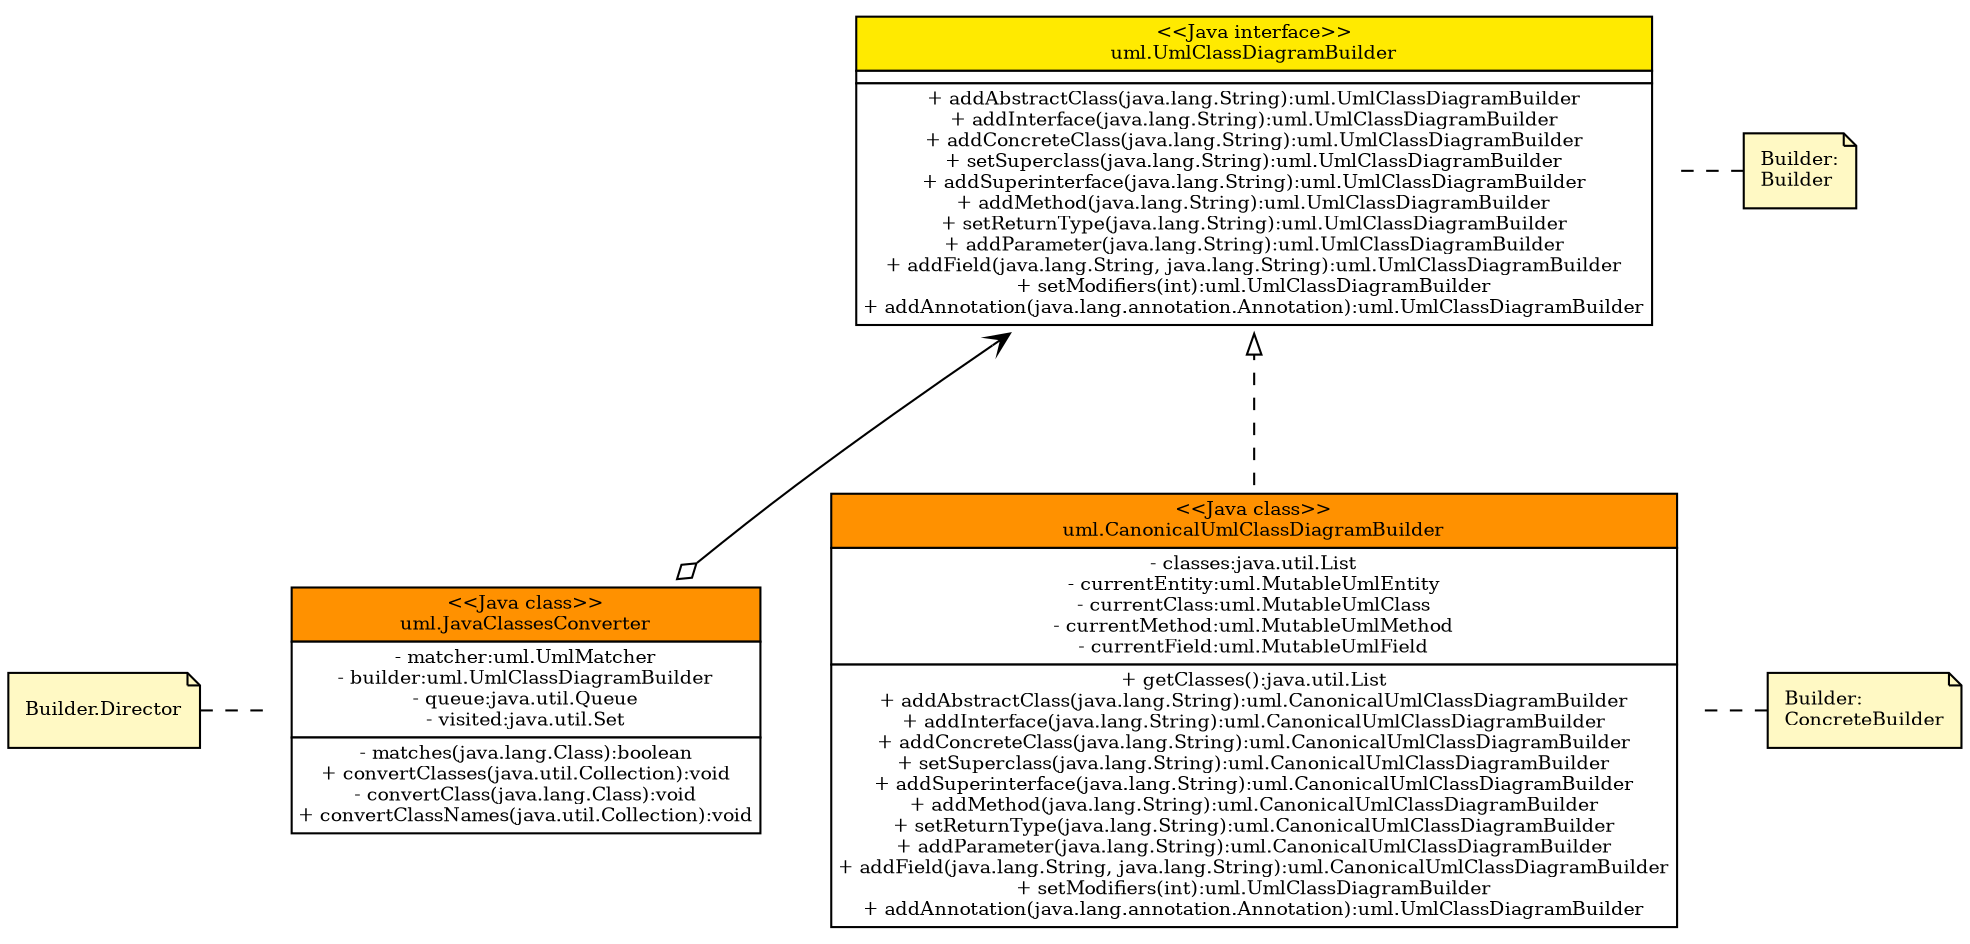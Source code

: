 digraph unnamed {

  graph [
    rankdir = "BT";

  ];

  "COMMENT.uml.JavaClassesConverter" [
    fillcolor = "#FFF9C4";
    fontsize = "9";
    label = "Builder.Director\l";
    shape = "note";
    style = "filled";

  ];

  "uml.JavaClassesConverter" [
    fontsize = "9";
    label = <<table  border='0'  cellborder='1'  cellspacing='0'>
<tr><td  bgcolor='#FF9100'>
&lt;&lt;Java class&gt;&gt;<br/>
uml.JavaClassesConverter<br/>

</td>
</tr>
<tr><td  bgcolor='#FFFFFF'>
- matcher:uml.UmlMatcher<br/>- builder:uml.UmlClassDiagramBuilder<br/>- queue:java.util.Queue<br/>- visited:java.util.Set<br/>
</td>
</tr>
<tr><td  bgcolor='#FFFFFF'>
- matches(java.lang.Class):boolean<br/>+ convertClasses(java.util.Collection):void<br/>- convertClass(java.lang.Class):void<br/>+ convertClassNames(java.util.Collection):void<br/>
</td>
</tr>
</table>
>;
    shape = "plaintext";

  ];

  "COMMENT.uml.UmlClassDiagramBuilder" [
    fillcolor = "#FFF9C4";
    fontsize = "9";
    label = "Builder:\lBuilder\l";
    shape = "note";
    style = "filled";

  ];

  "uml.UmlClassDiagramBuilder" [
    fontsize = "9";
    label = <<table  border='0'  cellborder='1'  cellspacing='0'>
<tr><td  bgcolor='#FFEA00'>
&lt;&lt;Java interface&gt;&gt;<br/>
uml.UmlClassDiagramBuilder<br/>

</td>
</tr>
<tr><td  bgcolor='#FFFFFF'>

</td>
</tr>
<tr><td  bgcolor='#FFFFFF'>
+ addAbstractClass(java.lang.String):uml.UmlClassDiagramBuilder<br/>+ addInterface(java.lang.String):uml.UmlClassDiagramBuilder<br/>+ addConcreteClass(java.lang.String):uml.UmlClassDiagramBuilder<br/>+ setSuperclass(java.lang.String):uml.UmlClassDiagramBuilder<br/>+ addSuperinterface(java.lang.String):uml.UmlClassDiagramBuilder<br/>+ addMethod(java.lang.String):uml.UmlClassDiagramBuilder<br/>+ setReturnType(java.lang.String):uml.UmlClassDiagramBuilder<br/>+ addParameter(java.lang.String):uml.UmlClassDiagramBuilder<br/>+ addField(java.lang.String, java.lang.String):uml.UmlClassDiagramBuilder<br/>+ setModifiers(int):uml.UmlClassDiagramBuilder<br/>+ addAnnotation(java.lang.annotation.Annotation):uml.UmlClassDiagramBuilder<br/>
</td>
</tr>
</table>
>;
    shape = "plaintext";

  ];

  "COMMENT.uml.CanonicalUmlClassDiagramBuilder" [
    fillcolor = "#FFF9C4";
    fontsize = "9";
    label = "Builder:\lConcreteBuilder\l";
    shape = "note";
    style = "filled";

  ];

  "uml.CanonicalUmlClassDiagramBuilder" [
    fontsize = "9";
    label = <<table  border='0'  cellborder='1'  cellspacing='0'>
<tr><td  bgcolor='#FF9100'>
&lt;&lt;Java class&gt;&gt;<br/>
uml.CanonicalUmlClassDiagramBuilder<br/>

</td>
</tr>
<tr><td  bgcolor='#FFFFFF'>
- classes:java.util.List<br/>- currentEntity:uml.MutableUmlEntity<br/>- currentClass:uml.MutableUmlClass<br/>- currentMethod:uml.MutableUmlMethod<br/>- currentField:uml.MutableUmlField<br/>
</td>
</tr>
<tr><td  bgcolor='#FFFFFF'>
+ getClasses():java.util.List<br/>+ addAbstractClass(java.lang.String):uml.CanonicalUmlClassDiagramBuilder<br/>+ addInterface(java.lang.String):uml.CanonicalUmlClassDiagramBuilder<br/>+ addConcreteClass(java.lang.String):uml.CanonicalUmlClassDiagramBuilder<br/>+ setSuperclass(java.lang.String):uml.CanonicalUmlClassDiagramBuilder<br/>+ addSuperinterface(java.lang.String):uml.CanonicalUmlClassDiagramBuilder<br/>+ addMethod(java.lang.String):uml.CanonicalUmlClassDiagramBuilder<br/>+ setReturnType(java.lang.String):uml.CanonicalUmlClassDiagramBuilder<br/>+ addParameter(java.lang.String):uml.CanonicalUmlClassDiagramBuilder<br/>+ addField(java.lang.String, java.lang.String):uml.CanonicalUmlClassDiagramBuilder<br/>+ setModifiers(int):uml.UmlClassDiagramBuilder<br/>+ addAnnotation(java.lang.annotation.Annotation):uml.UmlClassDiagramBuilder<br/>
</td>
</tr>
</table>
>;
    shape = "plaintext";

  ];

  "COMMENT.uml.JavaClassesConverter" -> "uml.JavaClassesConverter" [
    arrowhead = "none";
    constraint = "false";
    fontsize = "9";
    minlen = "2";
    style = "dashed";

  ];

  "uml.JavaClassesConverter" -> "uml.UmlClassDiagramBuilder" [
    arrowhead = "vee";
    arrowtail = "odiamond";
    constraint = "false";
    dir = "both";
    fontsize = "9";
    minlen = "2";

  ];

  "COMMENT.uml.UmlClassDiagramBuilder" -> "uml.UmlClassDiagramBuilder" [
    arrowhead = "none";
    constraint = "false";
    fontsize = "9";
    minlen = "2";
    style = "dashed";

  ];

  "COMMENT.uml.CanonicalUmlClassDiagramBuilder" -> "uml.CanonicalUmlClassDiagramBuilder" [
    arrowhead = "none";
    constraint = "false";
    fontsize = "9";
    minlen = "2";
    style = "dashed";

  ];

  "uml.CanonicalUmlClassDiagramBuilder" -> "uml.UmlClassDiagramBuilder" [
    arrowhead = "empty";
    fontsize = "9";
    minlen = "2";
    style = "dashed";

  ];

  {
    rank = "same";

    "COMMENT.uml.JavaClassesConverter";
    "uml.JavaClassesConverter";
  };
  {
    rank = "same";

    "COMMENT.uml.UmlClassDiagramBuilder";
    "uml.UmlClassDiagramBuilder";
  };
  {
    rank = "same";

    "COMMENT.uml.CanonicalUmlClassDiagramBuilder";
    "uml.CanonicalUmlClassDiagramBuilder";
  };
}
